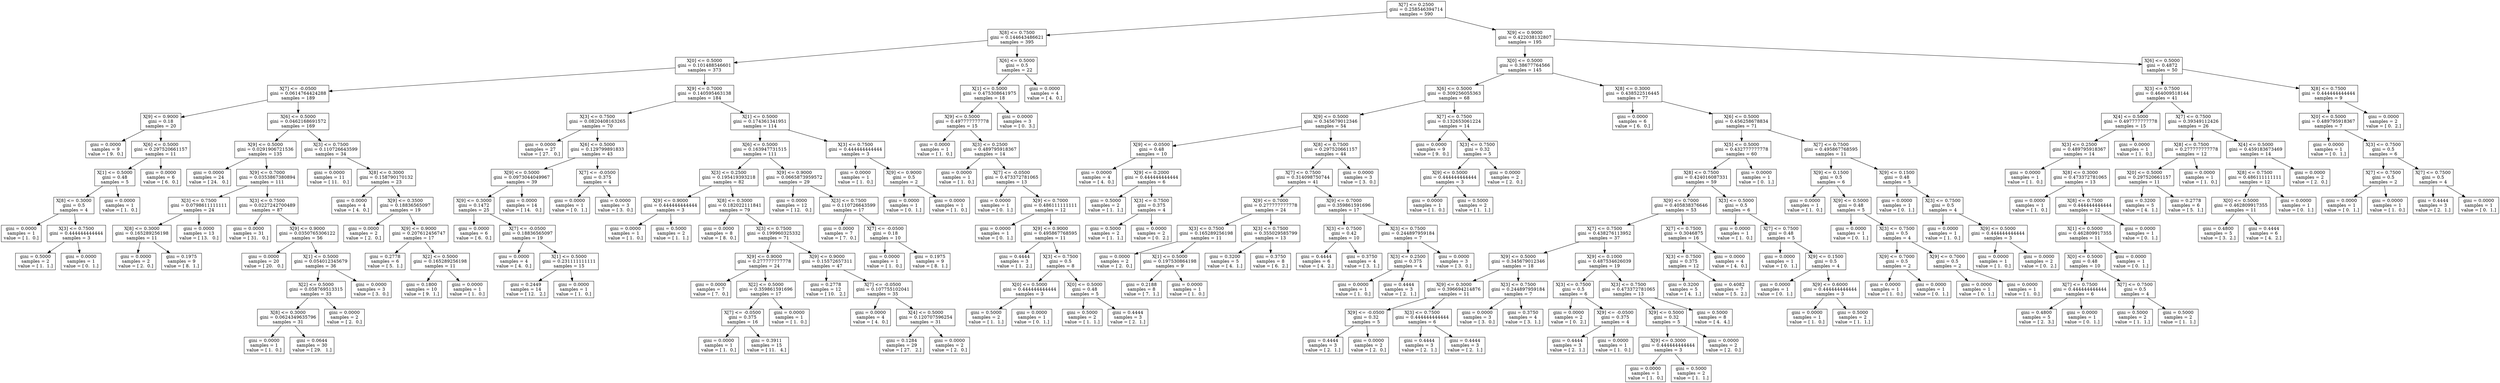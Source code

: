 digraph Tree {
0 [label="X[7] <= 0.2500\ngini = 0.258546394714\nsamples = 590", shape="box"] ;
1 [label="X[8] <= 0.7500\ngini = 0.144643486621\nsamples = 395", shape="box"] ;
0 -> 1 ;
2 [label="X[0] <= 0.5000\ngini = 0.101488546601\nsamples = 373", shape="box"] ;
1 -> 2 ;
3 [label="X[7] <= -0.0500\ngini = 0.0614764424288\nsamples = 189", shape="box"] ;
2 -> 3 ;
4 [label="X[9] <= 0.9000\ngini = 0.18\nsamples = 20", shape="box"] ;
3 -> 4 ;
5 [label="gini = 0.0000\nsamples = 9\nvalue = [ 9.  0.]", shape="box"] ;
4 -> 5 ;
6 [label="X[6] <= 0.5000\ngini = 0.297520661157\nsamples = 11", shape="box"] ;
4 -> 6 ;
7 [label="X[1] <= 0.5000\ngini = 0.48\nsamples = 5", shape="box"] ;
6 -> 7 ;
8 [label="X[8] <= 0.3000\ngini = 0.5\nsamples = 4", shape="box"] ;
7 -> 8 ;
9 [label="gini = 0.0000\nsamples = 1\nvalue = [ 1.  0.]", shape="box"] ;
8 -> 9 ;
10 [label="X[3] <= 0.7500\ngini = 0.444444444444\nsamples = 3", shape="box"] ;
8 -> 10 ;
11 [label="gini = 0.5000\nsamples = 2\nvalue = [ 1.  1.]", shape="box"] ;
10 -> 11 ;
12 [label="gini = 0.0000\nsamples = 1\nvalue = [ 0.  1.]", shape="box"] ;
10 -> 12 ;
13 [label="gini = 0.0000\nsamples = 1\nvalue = [ 1.  0.]", shape="box"] ;
7 -> 13 ;
14 [label="gini = 0.0000\nsamples = 6\nvalue = [ 6.  0.]", shape="box"] ;
6 -> 14 ;
15 [label="X[6] <= 0.5000\ngini = 0.0462168691572\nsamples = 169", shape="box"] ;
3 -> 15 ;
16 [label="X[9] <= 0.5000\ngini = 0.0291906721536\nsamples = 135", shape="box"] ;
15 -> 16 ;
17 [label="gini = 0.0000\nsamples = 24\nvalue = [ 24.   0.]", shape="box"] ;
16 -> 17 ;
18 [label="X[9] <= 0.7000\ngini = 0.0353867380894\nsamples = 111", shape="box"] ;
16 -> 18 ;
19 [label="X[3] <= 0.7500\ngini = 0.0798611111111\nsamples = 24", shape="box"] ;
18 -> 19 ;
20 [label="X[8] <= 0.3000\ngini = 0.165289256198\nsamples = 11", shape="box"] ;
19 -> 20 ;
21 [label="gini = 0.0000\nsamples = 2\nvalue = [ 2.  0.]", shape="box"] ;
20 -> 21 ;
22 [label="gini = 0.1975\nsamples = 9\nvalue = [ 8.  1.]", shape="box"] ;
20 -> 22 ;
23 [label="gini = 0.0000\nsamples = 13\nvalue = [ 13.   0.]", shape="box"] ;
19 -> 23 ;
24 [label="X[3] <= 0.7500\ngini = 0.0227242700489\nsamples = 87", shape="box"] ;
18 -> 24 ;
25 [label="gini = 0.0000\nsamples = 31\nvalue = [ 31.   0.]", shape="box"] ;
24 -> 25 ;
26 [label="X[9] <= 0.9000\ngini = 0.0350765306122\nsamples = 56", shape="box"] ;
24 -> 26 ;
27 [label="gini = 0.0000\nsamples = 20\nvalue = [ 20.   0.]", shape="box"] ;
26 -> 27 ;
28 [label="X[1] <= 0.5000\ngini = 0.054012345679\nsamples = 36", shape="box"] ;
26 -> 28 ;
29 [label="X[2] <= 0.5000\ngini = 0.058769513315\nsamples = 33", shape="box"] ;
28 -> 29 ;
30 [label="X[8] <= 0.3000\ngini = 0.0624349635796\nsamples = 31", shape="box"] ;
29 -> 30 ;
31 [label="gini = 0.0000\nsamples = 1\nvalue = [ 1.  0.]", shape="box"] ;
30 -> 31 ;
32 [label="gini = 0.0644\nsamples = 30\nvalue = [ 29.   1.]", shape="box"] ;
30 -> 32 ;
33 [label="gini = 0.0000\nsamples = 2\nvalue = [ 2.  0.]", shape="box"] ;
29 -> 33 ;
34 [label="gini = 0.0000\nsamples = 3\nvalue = [ 3.  0.]", shape="box"] ;
28 -> 34 ;
35 [label="X[3] <= 0.7500\ngini = 0.110726643599\nsamples = 34", shape="box"] ;
15 -> 35 ;
36 [label="gini = 0.0000\nsamples = 11\nvalue = [ 11.   0.]", shape="box"] ;
35 -> 36 ;
37 [label="X[8] <= 0.3000\ngini = 0.158790170132\nsamples = 23", shape="box"] ;
35 -> 37 ;
38 [label="gini = 0.0000\nsamples = 4\nvalue = [ 4.  0.]", shape="box"] ;
37 -> 38 ;
39 [label="X[9] <= 0.3500\ngini = 0.18836565097\nsamples = 19", shape="box"] ;
37 -> 39 ;
40 [label="gini = 0.0000\nsamples = 2\nvalue = [ 2.  0.]", shape="box"] ;
39 -> 40 ;
41 [label="X[9] <= 0.9000\ngini = 0.207612456747\nsamples = 17", shape="box"] ;
39 -> 41 ;
42 [label="gini = 0.2778\nsamples = 6\nvalue = [ 5.  1.]", shape="box"] ;
41 -> 42 ;
43 [label="X[2] <= 0.5000\ngini = 0.165289256198\nsamples = 11", shape="box"] ;
41 -> 43 ;
44 [label="gini = 0.1800\nsamples = 10\nvalue = [ 9.  1.]", shape="box"] ;
43 -> 44 ;
45 [label="gini = 0.0000\nsamples = 1\nvalue = [ 1.  0.]", shape="box"] ;
43 -> 45 ;
46 [label="X[9] <= 0.7000\ngini = 0.140595463138\nsamples = 184", shape="box"] ;
2 -> 46 ;
47 [label="X[3] <= 0.7500\ngini = 0.0820408163265\nsamples = 70", shape="box"] ;
46 -> 47 ;
48 [label="gini = 0.0000\nsamples = 27\nvalue = [ 27.   0.]", shape="box"] ;
47 -> 48 ;
49 [label="X[6] <= 0.5000\ngini = 0.129799891833\nsamples = 43", shape="box"] ;
47 -> 49 ;
50 [label="X[9] <= 0.5000\ngini = 0.0973044049967\nsamples = 39", shape="box"] ;
49 -> 50 ;
51 [label="X[9] <= 0.3000\ngini = 0.1472\nsamples = 25", shape="box"] ;
50 -> 51 ;
52 [label="gini = 0.0000\nsamples = 6\nvalue = [ 6.  0.]", shape="box"] ;
51 -> 52 ;
53 [label="X[7] <= -0.0500\ngini = 0.18836565097\nsamples = 19", shape="box"] ;
51 -> 53 ;
54 [label="gini = 0.0000\nsamples = 4\nvalue = [ 4.  0.]", shape="box"] ;
53 -> 54 ;
55 [label="X[1] <= 0.5000\ngini = 0.231111111111\nsamples = 15", shape="box"] ;
53 -> 55 ;
56 [label="gini = 0.2449\nsamples = 14\nvalue = [ 12.   2.]", shape="box"] ;
55 -> 56 ;
57 [label="gini = 0.0000\nsamples = 1\nvalue = [ 1.  0.]", shape="box"] ;
55 -> 57 ;
58 [label="gini = 0.0000\nsamples = 14\nvalue = [ 14.   0.]", shape="box"] ;
50 -> 58 ;
59 [label="X[7] <= -0.0500\ngini = 0.375\nsamples = 4", shape="box"] ;
49 -> 59 ;
60 [label="gini = 0.0000\nsamples = 1\nvalue = [ 0.  1.]", shape="box"] ;
59 -> 60 ;
61 [label="gini = 0.0000\nsamples = 3\nvalue = [ 3.  0.]", shape="box"] ;
59 -> 61 ;
62 [label="X[1] <= 0.5000\ngini = 0.174361341951\nsamples = 114", shape="box"] ;
46 -> 62 ;
63 [label="X[6] <= 0.5000\ngini = 0.163947731515\nsamples = 111", shape="box"] ;
62 -> 63 ;
64 [label="X[3] <= 0.2500\ngini = 0.195419393218\nsamples = 82", shape="box"] ;
63 -> 64 ;
65 [label="X[9] <= 0.9000\ngini = 0.444444444444\nsamples = 3", shape="box"] ;
64 -> 65 ;
66 [label="gini = 0.0000\nsamples = 1\nvalue = [ 1.  0.]", shape="box"] ;
65 -> 66 ;
67 [label="gini = 0.5000\nsamples = 2\nvalue = [ 1.  1.]", shape="box"] ;
65 -> 67 ;
68 [label="X[8] <= 0.3000\ngini = 0.182022111841\nsamples = 79", shape="box"] ;
64 -> 68 ;
69 [label="gini = 0.0000\nsamples = 8\nvalue = [ 8.  0.]", shape="box"] ;
68 -> 69 ;
70 [label="X[3] <= 0.7500\ngini = 0.199960325332\nsamples = 71", shape="box"] ;
68 -> 70 ;
71 [label="X[9] <= 0.9000\ngini = 0.277777777778\nsamples = 24", shape="box"] ;
70 -> 71 ;
72 [label="gini = 0.0000\nsamples = 7\nvalue = [ 7.  0.]", shape="box"] ;
71 -> 72 ;
73 [label="X[2] <= 0.5000\ngini = 0.359861591696\nsamples = 17", shape="box"] ;
71 -> 73 ;
74 [label="X[7] <= -0.0500\ngini = 0.375\nsamples = 16", shape="box"] ;
73 -> 74 ;
75 [label="gini = 0.0000\nsamples = 1\nvalue = [ 1.  0.]", shape="box"] ;
74 -> 75 ;
76 [label="gini = 0.3911\nsamples = 15\nvalue = [ 11.   4.]", shape="box"] ;
74 -> 76 ;
77 [label="gini = 0.0000\nsamples = 1\nvalue = [ 1.  0.]", shape="box"] ;
73 -> 77 ;
78 [label="X[9] <= 0.9000\ngini = 0.15572657311\nsamples = 47", shape="box"] ;
70 -> 78 ;
79 [label="gini = 0.2778\nsamples = 12\nvalue = [ 10.   2.]", shape="box"] ;
78 -> 79 ;
80 [label="X[7] <= -0.0500\ngini = 0.107755102041\nsamples = 35", shape="box"] ;
78 -> 80 ;
81 [label="gini = 0.0000\nsamples = 4\nvalue = [ 4.  0.]", shape="box"] ;
80 -> 81 ;
82 [label="X[4] <= 0.5000\ngini = 0.120707596254\nsamples = 31", shape="box"] ;
80 -> 82 ;
83 [label="gini = 0.1284\nsamples = 29\nvalue = [ 27.   2.]", shape="box"] ;
82 -> 83 ;
84 [label="gini = 0.0000\nsamples = 2\nvalue = [ 2.  0.]", shape="box"] ;
82 -> 84 ;
85 [label="X[9] <= 0.9000\ngini = 0.0665873959572\nsamples = 29", shape="box"] ;
63 -> 85 ;
86 [label="gini = 0.0000\nsamples = 12\nvalue = [ 12.   0.]", shape="box"] ;
85 -> 86 ;
87 [label="X[3] <= 0.7500\ngini = 0.110726643599\nsamples = 17", shape="box"] ;
85 -> 87 ;
88 [label="gini = 0.0000\nsamples = 7\nvalue = [ 7.  0.]", shape="box"] ;
87 -> 88 ;
89 [label="X[7] <= -0.0500\ngini = 0.18\nsamples = 10", shape="box"] ;
87 -> 89 ;
90 [label="gini = 0.0000\nsamples = 1\nvalue = [ 1.  0.]", shape="box"] ;
89 -> 90 ;
91 [label="gini = 0.1975\nsamples = 9\nvalue = [ 8.  1.]", shape="box"] ;
89 -> 91 ;
92 [label="X[3] <= 0.7500\ngini = 0.444444444444\nsamples = 3", shape="box"] ;
62 -> 92 ;
93 [label="gini = 0.0000\nsamples = 1\nvalue = [ 1.  0.]", shape="box"] ;
92 -> 93 ;
94 [label="X[9] <= 0.9000\ngini = 0.5\nsamples = 2", shape="box"] ;
92 -> 94 ;
95 [label="gini = 0.0000\nsamples = 1\nvalue = [ 0.  1.]", shape="box"] ;
94 -> 95 ;
96 [label="gini = 0.0000\nsamples = 1\nvalue = [ 1.  0.]", shape="box"] ;
94 -> 96 ;
97 [label="X[6] <= 0.5000\ngini = 0.5\nsamples = 22", shape="box"] ;
1 -> 97 ;
98 [label="X[1] <= 0.5000\ngini = 0.475308641975\nsamples = 18", shape="box"] ;
97 -> 98 ;
99 [label="X[9] <= 0.5000\ngini = 0.497777777778\nsamples = 15", shape="box"] ;
98 -> 99 ;
100 [label="gini = 0.0000\nsamples = 1\nvalue = [ 1.  0.]", shape="box"] ;
99 -> 100 ;
101 [label="X[3] <= 0.2500\ngini = 0.489795918367\nsamples = 14", shape="box"] ;
99 -> 101 ;
102 [label="gini = 0.0000\nsamples = 1\nvalue = [ 1.  0.]", shape="box"] ;
101 -> 102 ;
103 [label="X[7] <= -0.0500\ngini = 0.473372781065\nsamples = 13", shape="box"] ;
101 -> 103 ;
104 [label="gini = 0.0000\nsamples = 1\nvalue = [ 0.  1.]", shape="box"] ;
103 -> 104 ;
105 [label="X[9] <= 0.7000\ngini = 0.486111111111\nsamples = 12", shape="box"] ;
103 -> 105 ;
106 [label="gini = 0.0000\nsamples = 1\nvalue = [ 0.  1.]", shape="box"] ;
105 -> 106 ;
107 [label="X[9] <= 0.9000\ngini = 0.495867768595\nsamples = 11", shape="box"] ;
105 -> 107 ;
108 [label="gini = 0.4444\nsamples = 3\nvalue = [ 1.  2.]", shape="box"] ;
107 -> 108 ;
109 [label="X[3] <= 0.7500\ngini = 0.5\nsamples = 8", shape="box"] ;
107 -> 109 ;
110 [label="X[0] <= 0.5000\ngini = 0.444444444444\nsamples = 3", shape="box"] ;
109 -> 110 ;
111 [label="gini = 0.5000\nsamples = 2\nvalue = [ 1.  1.]", shape="box"] ;
110 -> 111 ;
112 [label="gini = 0.0000\nsamples = 1\nvalue = [ 0.  1.]", shape="box"] ;
110 -> 112 ;
113 [label="X[0] <= 0.5000\ngini = 0.48\nsamples = 5", shape="box"] ;
109 -> 113 ;
114 [label="gini = 0.5000\nsamples = 2\nvalue = [ 1.  1.]", shape="box"] ;
113 -> 114 ;
115 [label="gini = 0.4444\nsamples = 3\nvalue = [ 2.  1.]", shape="box"] ;
113 -> 115 ;
116 [label="gini = 0.0000\nsamples = 3\nvalue = [ 0.  3.]", shape="box"] ;
98 -> 116 ;
117 [label="gini = 0.0000\nsamples = 4\nvalue = [ 4.  0.]", shape="box"] ;
97 -> 117 ;
118 [label="X[9] <= 0.9000\ngini = 0.422038132807\nsamples = 195", shape="box"] ;
0 -> 118 ;
119 [label="X[0] <= 0.5000\ngini = 0.38677764566\nsamples = 145", shape="box"] ;
118 -> 119 ;
120 [label="X[6] <= 0.5000\ngini = 0.309256055363\nsamples = 68", shape="box"] ;
119 -> 120 ;
121 [label="X[9] <= 0.5000\ngini = 0.345679012346\nsamples = 54", shape="box"] ;
120 -> 121 ;
122 [label="X[9] <= -0.0500\ngini = 0.48\nsamples = 10", shape="box"] ;
121 -> 122 ;
123 [label="gini = 0.0000\nsamples = 4\nvalue = [ 4.  0.]", shape="box"] ;
122 -> 123 ;
124 [label="X[9] <= 0.2000\ngini = 0.444444444444\nsamples = 6", shape="box"] ;
122 -> 124 ;
125 [label="gini = 0.5000\nsamples = 2\nvalue = [ 1.  1.]", shape="box"] ;
124 -> 125 ;
126 [label="X[3] <= 0.7500\ngini = 0.375\nsamples = 4", shape="box"] ;
124 -> 126 ;
127 [label="gini = 0.5000\nsamples = 2\nvalue = [ 1.  1.]", shape="box"] ;
126 -> 127 ;
128 [label="gini = 0.0000\nsamples = 2\nvalue = [ 0.  2.]", shape="box"] ;
126 -> 128 ;
129 [label="X[8] <= 0.7500\ngini = 0.297520661157\nsamples = 44", shape="box"] ;
121 -> 129 ;
130 [label="X[7] <= 0.7500\ngini = 0.314098750744\nsamples = 41", shape="box"] ;
129 -> 130 ;
131 [label="X[9] <= 0.7000\ngini = 0.277777777778\nsamples = 24", shape="box"] ;
130 -> 131 ;
132 [label="X[3] <= 0.7500\ngini = 0.165289256198\nsamples = 11", shape="box"] ;
131 -> 132 ;
133 [label="gini = 0.0000\nsamples = 2\nvalue = [ 2.  0.]", shape="box"] ;
132 -> 133 ;
134 [label="X[1] <= 0.5000\ngini = 0.197530864198\nsamples = 9", shape="box"] ;
132 -> 134 ;
135 [label="gini = 0.2188\nsamples = 8\nvalue = [ 7.  1.]", shape="box"] ;
134 -> 135 ;
136 [label="gini = 0.0000\nsamples = 1\nvalue = [ 1.  0.]", shape="box"] ;
134 -> 136 ;
137 [label="X[3] <= 0.7500\ngini = 0.355029585799\nsamples = 13", shape="box"] ;
131 -> 137 ;
138 [label="gini = 0.3200\nsamples = 5\nvalue = [ 4.  1.]", shape="box"] ;
137 -> 138 ;
139 [label="gini = 0.3750\nsamples = 8\nvalue = [ 6.  2.]", shape="box"] ;
137 -> 139 ;
140 [label="X[9] <= 0.7000\ngini = 0.359861591696\nsamples = 17", shape="box"] ;
130 -> 140 ;
141 [label="X[3] <= 0.7500\ngini = 0.42\nsamples = 10", shape="box"] ;
140 -> 141 ;
142 [label="gini = 0.4444\nsamples = 6\nvalue = [ 4.  2.]", shape="box"] ;
141 -> 142 ;
143 [label="gini = 0.3750\nsamples = 4\nvalue = [ 3.  1.]", shape="box"] ;
141 -> 143 ;
144 [label="X[3] <= 0.7500\ngini = 0.244897959184\nsamples = 7", shape="box"] ;
140 -> 144 ;
145 [label="X[3] <= 0.2500\ngini = 0.375\nsamples = 4", shape="box"] ;
144 -> 145 ;
146 [label="gini = 0.0000\nsamples = 1\nvalue = [ 1.  0.]", shape="box"] ;
145 -> 146 ;
147 [label="gini = 0.4444\nsamples = 3\nvalue = [ 2.  1.]", shape="box"] ;
145 -> 147 ;
148 [label="gini = 0.0000\nsamples = 3\nvalue = [ 3.  0.]", shape="box"] ;
144 -> 148 ;
149 [label="gini = 0.0000\nsamples = 3\nvalue = [ 3.  0.]", shape="box"] ;
129 -> 149 ;
150 [label="X[7] <= 0.7500\ngini = 0.132653061224\nsamples = 14", shape="box"] ;
120 -> 150 ;
151 [label="gini = 0.0000\nsamples = 9\nvalue = [ 9.  0.]", shape="box"] ;
150 -> 151 ;
152 [label="X[3] <= 0.7500\ngini = 0.32\nsamples = 5", shape="box"] ;
150 -> 152 ;
153 [label="X[9] <= 0.5000\ngini = 0.444444444444\nsamples = 3", shape="box"] ;
152 -> 153 ;
154 [label="gini = 0.0000\nsamples = 1\nvalue = [ 1.  0.]", shape="box"] ;
153 -> 154 ;
155 [label="gini = 0.5000\nsamples = 2\nvalue = [ 1.  1.]", shape="box"] ;
153 -> 155 ;
156 [label="gini = 0.0000\nsamples = 2\nvalue = [ 2.  0.]", shape="box"] ;
152 -> 156 ;
157 [label="X[8] <= 0.3000\ngini = 0.438522516445\nsamples = 77", shape="box"] ;
119 -> 157 ;
158 [label="gini = 0.0000\nsamples = 6\nvalue = [ 6.  0.]", shape="box"] ;
157 -> 158 ;
159 [label="X[6] <= 0.5000\ngini = 0.456258678834\nsamples = 71", shape="box"] ;
157 -> 159 ;
160 [label="X[5] <= 0.5000\ngini = 0.432777777778\nsamples = 60", shape="box"] ;
159 -> 160 ;
161 [label="X[8] <= 0.7500\ngini = 0.424016087331\nsamples = 59", shape="box"] ;
160 -> 161 ;
162 [label="X[9] <= 0.7000\ngini = 0.405838376646\nsamples = 53", shape="box"] ;
161 -> 162 ;
163 [label="X[7] <= 0.7500\ngini = 0.438276113952\nsamples = 37", shape="box"] ;
162 -> 163 ;
164 [label="X[9] <= 0.5000\ngini = 0.345679012346\nsamples = 18", shape="box"] ;
163 -> 164 ;
165 [label="X[9] <= 0.3000\ngini = 0.396694214876\nsamples = 11", shape="box"] ;
164 -> 165 ;
166 [label="X[9] <= -0.0500\ngini = 0.32\nsamples = 5", shape="box"] ;
165 -> 166 ;
167 [label="gini = 0.4444\nsamples = 3\nvalue = [ 2.  1.]", shape="box"] ;
166 -> 167 ;
168 [label="gini = 0.0000\nsamples = 2\nvalue = [ 2.  0.]", shape="box"] ;
166 -> 168 ;
169 [label="X[3] <= 0.7500\ngini = 0.444444444444\nsamples = 6", shape="box"] ;
165 -> 169 ;
170 [label="gini = 0.4444\nsamples = 3\nvalue = [ 2.  1.]", shape="box"] ;
169 -> 170 ;
171 [label="gini = 0.4444\nsamples = 3\nvalue = [ 2.  1.]", shape="box"] ;
169 -> 171 ;
172 [label="X[3] <= 0.7500\ngini = 0.244897959184\nsamples = 7", shape="box"] ;
164 -> 172 ;
173 [label="gini = 0.0000\nsamples = 3\nvalue = [ 3.  0.]", shape="box"] ;
172 -> 173 ;
174 [label="gini = 0.3750\nsamples = 4\nvalue = [ 3.  1.]", shape="box"] ;
172 -> 174 ;
175 [label="X[9] <= 0.1000\ngini = 0.487534626039\nsamples = 19", shape="box"] ;
163 -> 175 ;
176 [label="X[3] <= 0.7500\ngini = 0.5\nsamples = 6", shape="box"] ;
175 -> 176 ;
177 [label="gini = 0.0000\nsamples = 2\nvalue = [ 0.  2.]", shape="box"] ;
176 -> 177 ;
178 [label="X[9] <= -0.0500\ngini = 0.375\nsamples = 4", shape="box"] ;
176 -> 178 ;
179 [label="gini = 0.4444\nsamples = 3\nvalue = [ 2.  1.]", shape="box"] ;
178 -> 179 ;
180 [label="gini = 0.0000\nsamples = 1\nvalue = [ 1.  0.]", shape="box"] ;
178 -> 180 ;
181 [label="X[3] <= 0.7500\ngini = 0.473372781065\nsamples = 13", shape="box"] ;
175 -> 181 ;
182 [label="X[9] <= 0.5000\ngini = 0.32\nsamples = 5", shape="box"] ;
181 -> 182 ;
183 [label="X[9] <= 0.3000\ngini = 0.444444444444\nsamples = 3", shape="box"] ;
182 -> 183 ;
184 [label="gini = 0.0000\nsamples = 1\nvalue = [ 1.  0.]", shape="box"] ;
183 -> 184 ;
185 [label="gini = 0.5000\nsamples = 2\nvalue = [ 1.  1.]", shape="box"] ;
183 -> 185 ;
186 [label="gini = 0.0000\nsamples = 2\nvalue = [ 2.  0.]", shape="box"] ;
182 -> 186 ;
187 [label="gini = 0.5000\nsamples = 8\nvalue = [ 4.  4.]", shape="box"] ;
181 -> 187 ;
188 [label="X[7] <= 0.7500\ngini = 0.3046875\nsamples = 16", shape="box"] ;
162 -> 188 ;
189 [label="X[3] <= 0.7500\ngini = 0.375\nsamples = 12", shape="box"] ;
188 -> 189 ;
190 [label="gini = 0.3200\nsamples = 5\nvalue = [ 4.  1.]", shape="box"] ;
189 -> 190 ;
191 [label="gini = 0.4082\nsamples = 7\nvalue = [ 5.  2.]", shape="box"] ;
189 -> 191 ;
192 [label="gini = 0.0000\nsamples = 4\nvalue = [ 4.  0.]", shape="box"] ;
188 -> 192 ;
193 [label="X[3] <= 0.5000\ngini = 0.5\nsamples = 6", shape="box"] ;
161 -> 193 ;
194 [label="gini = 0.0000\nsamples = 1\nvalue = [ 1.  0.]", shape="box"] ;
193 -> 194 ;
195 [label="X[7] <= 0.7500\ngini = 0.48\nsamples = 5", shape="box"] ;
193 -> 195 ;
196 [label="gini = 0.0000\nsamples = 1\nvalue = [ 0.  1.]", shape="box"] ;
195 -> 196 ;
197 [label="X[9] <= 0.1500\ngini = 0.5\nsamples = 4", shape="box"] ;
195 -> 197 ;
198 [label="gini = 0.0000\nsamples = 1\nvalue = [ 0.  1.]", shape="box"] ;
197 -> 198 ;
199 [label="X[9] <= 0.6000\ngini = 0.444444444444\nsamples = 3", shape="box"] ;
197 -> 199 ;
200 [label="gini = 0.0000\nsamples = 1\nvalue = [ 1.  0.]", shape="box"] ;
199 -> 200 ;
201 [label="gini = 0.5000\nsamples = 2\nvalue = [ 1.  1.]", shape="box"] ;
199 -> 201 ;
202 [label="gini = 0.0000\nsamples = 1\nvalue = [ 0.  1.]", shape="box"] ;
160 -> 202 ;
203 [label="X[7] <= 0.7500\ngini = 0.495867768595\nsamples = 11", shape="box"] ;
159 -> 203 ;
204 [label="X[9] <= 0.1500\ngini = 0.5\nsamples = 6", shape="box"] ;
203 -> 204 ;
205 [label="gini = 0.0000\nsamples = 1\nvalue = [ 1.  0.]", shape="box"] ;
204 -> 205 ;
206 [label="X[9] <= 0.5000\ngini = 0.48\nsamples = 5", shape="box"] ;
204 -> 206 ;
207 [label="gini = 0.0000\nsamples = 1\nvalue = [ 0.  1.]", shape="box"] ;
206 -> 207 ;
208 [label="X[3] <= 0.7500\ngini = 0.5\nsamples = 4", shape="box"] ;
206 -> 208 ;
209 [label="X[9] <= 0.7000\ngini = 0.5\nsamples = 2", shape="box"] ;
208 -> 209 ;
210 [label="gini = 0.0000\nsamples = 1\nvalue = [ 1.  0.]", shape="box"] ;
209 -> 210 ;
211 [label="gini = 0.0000\nsamples = 1\nvalue = [ 0.  1.]", shape="box"] ;
209 -> 211 ;
212 [label="X[9] <= 0.7000\ngini = 0.5\nsamples = 2", shape="box"] ;
208 -> 212 ;
213 [label="gini = 0.0000\nsamples = 1\nvalue = [ 0.  1.]", shape="box"] ;
212 -> 213 ;
214 [label="gini = 0.0000\nsamples = 1\nvalue = [ 1.  0.]", shape="box"] ;
212 -> 214 ;
215 [label="X[9] <= 0.1500\ngini = 0.48\nsamples = 5", shape="box"] ;
203 -> 215 ;
216 [label="gini = 0.0000\nsamples = 1\nvalue = [ 0.  1.]", shape="box"] ;
215 -> 216 ;
217 [label="X[3] <= 0.7500\ngini = 0.5\nsamples = 4", shape="box"] ;
215 -> 217 ;
218 [label="gini = 0.0000\nsamples = 1\nvalue = [ 1.  0.]", shape="box"] ;
217 -> 218 ;
219 [label="X[9] <= 0.5000\ngini = 0.444444444444\nsamples = 3", shape="box"] ;
217 -> 219 ;
220 [label="gini = 0.0000\nsamples = 1\nvalue = [ 1.  0.]", shape="box"] ;
219 -> 220 ;
221 [label="gini = 0.0000\nsamples = 2\nvalue = [ 0.  2.]", shape="box"] ;
219 -> 221 ;
222 [label="X[6] <= 0.5000\ngini = 0.4872\nsamples = 50", shape="box"] ;
118 -> 222 ;
223 [label="X[3] <= 0.7500\ngini = 0.464009518144\nsamples = 41", shape="box"] ;
222 -> 223 ;
224 [label="X[4] <= 0.5000\ngini = 0.497777777778\nsamples = 15", shape="box"] ;
223 -> 224 ;
225 [label="X[3] <= 0.2500\ngini = 0.489795918367\nsamples = 14", shape="box"] ;
224 -> 225 ;
226 [label="gini = 0.0000\nsamples = 1\nvalue = [ 1.  0.]", shape="box"] ;
225 -> 226 ;
227 [label="X[8] <= 0.3000\ngini = 0.473372781065\nsamples = 13", shape="box"] ;
225 -> 227 ;
228 [label="gini = 0.0000\nsamples = 1\nvalue = [ 1.  0.]", shape="box"] ;
227 -> 228 ;
229 [label="X[8] <= 0.7500\ngini = 0.444444444444\nsamples = 12", shape="box"] ;
227 -> 229 ;
230 [label="X[1] <= 0.5000\ngini = 0.462809917355\nsamples = 11", shape="box"] ;
229 -> 230 ;
231 [label="X[0] <= 0.5000\ngini = 0.48\nsamples = 10", shape="box"] ;
230 -> 231 ;
232 [label="X[7] <= 0.7500\ngini = 0.444444444444\nsamples = 6", shape="box"] ;
231 -> 232 ;
233 [label="gini = 0.4800\nsamples = 5\nvalue = [ 2.  3.]", shape="box"] ;
232 -> 233 ;
234 [label="gini = 0.0000\nsamples = 1\nvalue = [ 0.  1.]", shape="box"] ;
232 -> 234 ;
235 [label="X[7] <= 0.7500\ngini = 0.5\nsamples = 4", shape="box"] ;
231 -> 235 ;
236 [label="gini = 0.5000\nsamples = 2\nvalue = [ 1.  1.]", shape="box"] ;
235 -> 236 ;
237 [label="gini = 0.5000\nsamples = 2\nvalue = [ 1.  1.]", shape="box"] ;
235 -> 237 ;
238 [label="gini = 0.0000\nsamples = 1\nvalue = [ 0.  1.]", shape="box"] ;
230 -> 238 ;
239 [label="gini = 0.0000\nsamples = 1\nvalue = [ 0.  1.]", shape="box"] ;
229 -> 239 ;
240 [label="gini = 0.0000\nsamples = 1\nvalue = [ 1.  0.]", shape="box"] ;
224 -> 240 ;
241 [label="X[7] <= 0.7500\ngini = 0.39349112426\nsamples = 26", shape="box"] ;
223 -> 241 ;
242 [label="X[8] <= 0.7500\ngini = 0.277777777778\nsamples = 12", shape="box"] ;
241 -> 242 ;
243 [label="X[0] <= 0.5000\ngini = 0.297520661157\nsamples = 11", shape="box"] ;
242 -> 243 ;
244 [label="gini = 0.3200\nsamples = 5\nvalue = [ 4.  1.]", shape="box"] ;
243 -> 244 ;
245 [label="gini = 0.2778\nsamples = 6\nvalue = [ 5.  1.]", shape="box"] ;
243 -> 245 ;
246 [label="gini = 0.0000\nsamples = 1\nvalue = [ 1.  0.]", shape="box"] ;
242 -> 246 ;
247 [label="X[4] <= 0.5000\ngini = 0.459183673469\nsamples = 14", shape="box"] ;
241 -> 247 ;
248 [label="X[8] <= 0.7500\ngini = 0.486111111111\nsamples = 12", shape="box"] ;
247 -> 248 ;
249 [label="X[0] <= 0.5000\ngini = 0.462809917355\nsamples = 11", shape="box"] ;
248 -> 249 ;
250 [label="gini = 0.4800\nsamples = 5\nvalue = [ 3.  2.]", shape="box"] ;
249 -> 250 ;
251 [label="gini = 0.4444\nsamples = 6\nvalue = [ 4.  2.]", shape="box"] ;
249 -> 251 ;
252 [label="gini = 0.0000\nsamples = 1\nvalue = [ 0.  1.]", shape="box"] ;
248 -> 252 ;
253 [label="gini = 0.0000\nsamples = 2\nvalue = [ 2.  0.]", shape="box"] ;
247 -> 253 ;
254 [label="X[8] <= 0.7500\ngini = 0.444444444444\nsamples = 9", shape="box"] ;
222 -> 254 ;
255 [label="X[0] <= 0.5000\ngini = 0.489795918367\nsamples = 7", shape="box"] ;
254 -> 255 ;
256 [label="gini = 0.0000\nsamples = 1\nvalue = [ 0.  1.]", shape="box"] ;
255 -> 256 ;
257 [label="X[3] <= 0.7500\ngini = 0.5\nsamples = 6", shape="box"] ;
255 -> 257 ;
258 [label="X[7] <= 0.7500\ngini = 0.5\nsamples = 2", shape="box"] ;
257 -> 258 ;
259 [label="gini = 0.0000\nsamples = 1\nvalue = [ 0.  1.]", shape="box"] ;
258 -> 259 ;
260 [label="gini = 0.0000\nsamples = 1\nvalue = [ 1.  0.]", shape="box"] ;
258 -> 260 ;
261 [label="X[7] <= 0.7500\ngini = 0.5\nsamples = 4", shape="box"] ;
257 -> 261 ;
262 [label="gini = 0.4444\nsamples = 3\nvalue = [ 2.  1.]", shape="box"] ;
261 -> 262 ;
263 [label="gini = 0.0000\nsamples = 1\nvalue = [ 0.  1.]", shape="box"] ;
261 -> 263 ;
264 [label="gini = 0.0000\nsamples = 2\nvalue = [ 0.  2.]", shape="box"] ;
254 -> 264 ;
}